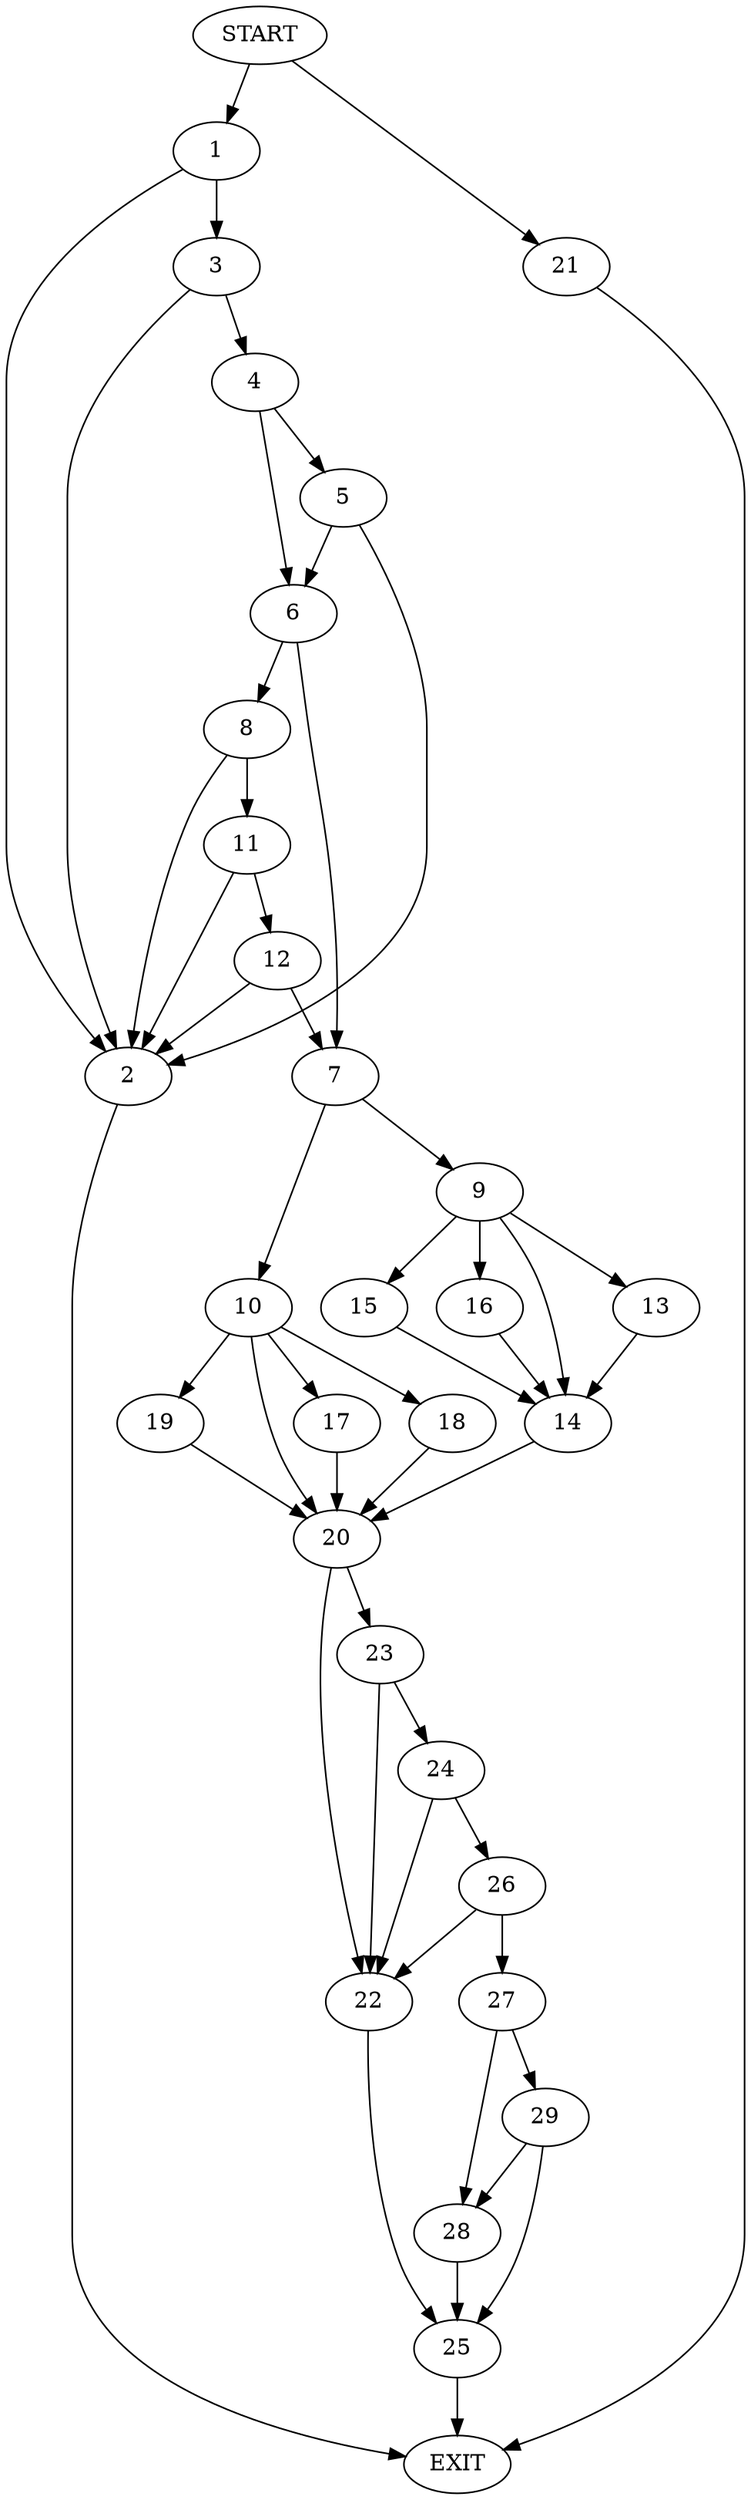 digraph {
0 [label="START"]
30 [label="EXIT"]
0 -> 1
1 -> 2
1 -> 3
2 -> 30
3 -> 2
3 -> 4
4 -> 5
4 -> 6
5 -> 2
5 -> 6
6 -> 7
6 -> 8
7 -> 9
7 -> 10
8 -> 2
8 -> 11
11 -> 2
11 -> 12
12 -> 2
12 -> 7
9 -> 13
9 -> 14
9 -> 15
9 -> 16
10 -> 17
10 -> 18
10 -> 19
10 -> 20
0 -> 21
21 -> 30
14 -> 20
15 -> 14
16 -> 14
13 -> 14
20 -> 22
20 -> 23
17 -> 20
18 -> 20
19 -> 20
23 -> 24
23 -> 22
22 -> 25
24 -> 22
24 -> 26
26 -> 22
26 -> 27
27 -> 28
27 -> 29
25 -> 30
29 -> 28
29 -> 25
28 -> 25
}
